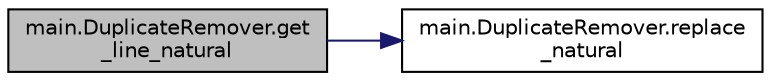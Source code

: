 digraph "main.DuplicateRemover.get_line_natural"
{
 // LATEX_PDF_SIZE
  edge [fontname="Helvetica",fontsize="10",labelfontname="Helvetica",labelfontsize="10"];
  node [fontname="Helvetica",fontsize="10",shape=record];
  rankdir="LR";
  Node1 [label="main.DuplicateRemover.get\l_line_natural",height=0.2,width=0.4,color="black", fillcolor="grey75", style="filled", fontcolor="black",tooltip="Возвращает строку в натуральном либо оригинальном виде зависимости флага"];
  Node1 -> Node2 [color="midnightblue",fontsize="10",style="solid",fontname="Helvetica"];
  Node2 [label="main.DuplicateRemover.replace\l_natural",height=0.2,width=0.4,color="black", fillcolor="white", style="filled",URL="$classmain_1_1_duplicate_remover.html#a54e80fc72745a99bf1737dee55cad348",tooltip="Функция замены похожих букв"];
}
